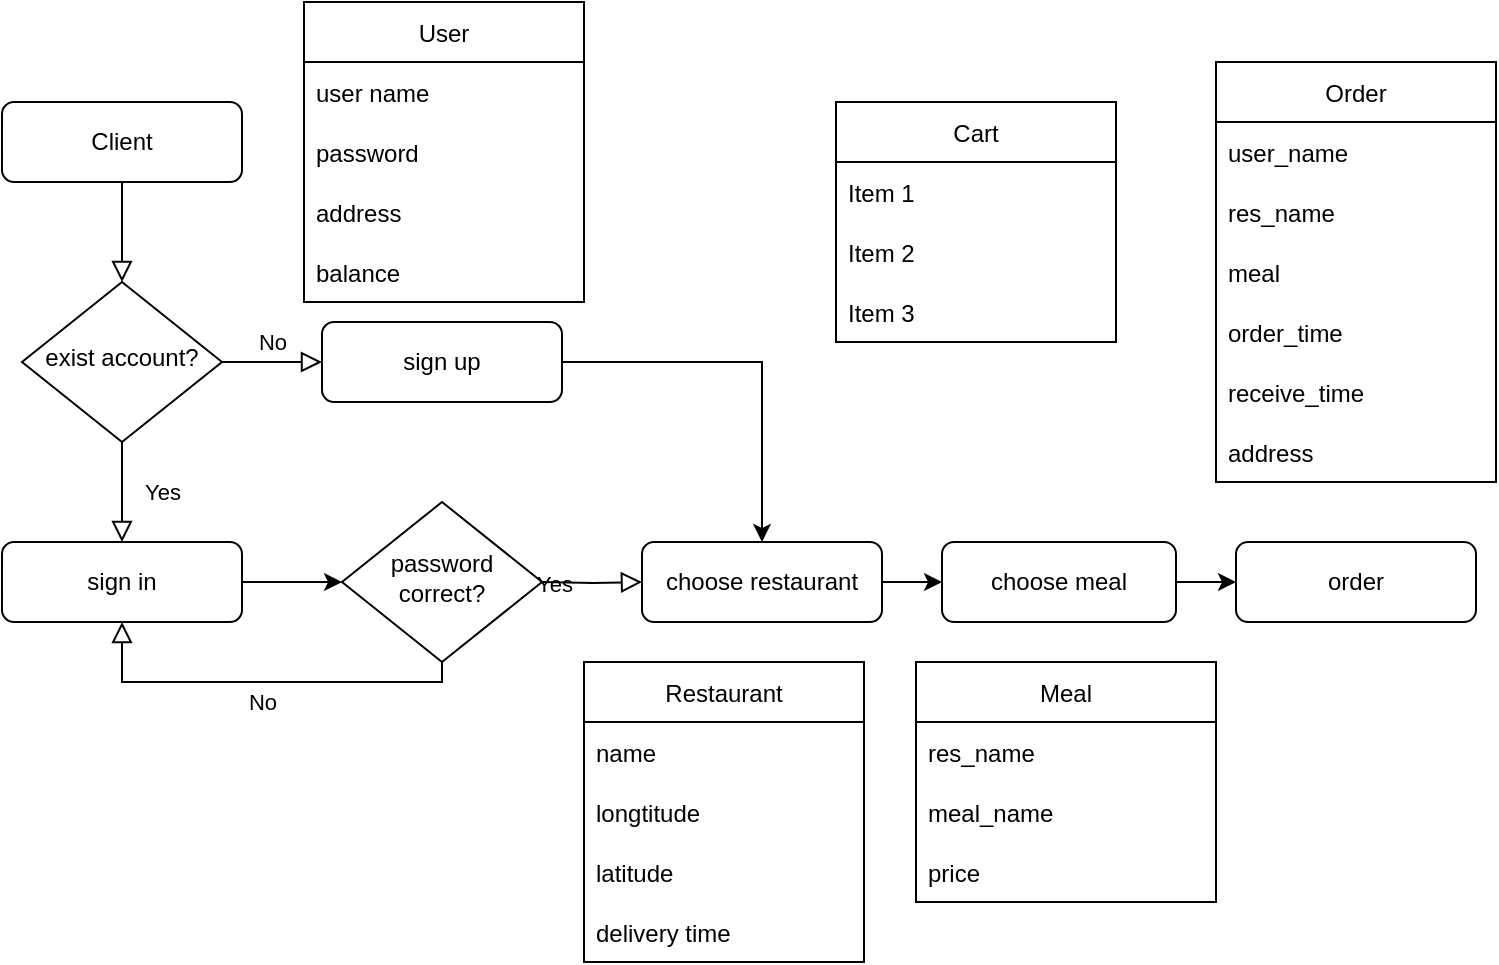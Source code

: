 <mxfile version="20.5.1" type="github">
  <diagram id="C5RBs43oDa-KdzZeNtuy" name="Page-1">
    <mxGraphModel dx="1038" dy="491" grid="1" gridSize="10" guides="1" tooltips="1" connect="1" arrows="1" fold="1" page="1" pageScale="1" pageWidth="827" pageHeight="1169" math="0" shadow="0">
      <root>
        <mxCell id="WIyWlLk6GJQsqaUBKTNV-0" />
        <mxCell id="WIyWlLk6GJQsqaUBKTNV-1" parent="WIyWlLk6GJQsqaUBKTNV-0" />
        <mxCell id="WIyWlLk6GJQsqaUBKTNV-2" value="" style="rounded=0;html=1;jettySize=auto;orthogonalLoop=1;fontSize=11;endArrow=block;endFill=0;endSize=8;strokeWidth=1;shadow=0;labelBackgroundColor=none;edgeStyle=orthogonalEdgeStyle;" parent="WIyWlLk6GJQsqaUBKTNV-1" source="WIyWlLk6GJQsqaUBKTNV-3" target="WIyWlLk6GJQsqaUBKTNV-6" edge="1">
          <mxGeometry relative="1" as="geometry" />
        </mxCell>
        <mxCell id="WIyWlLk6GJQsqaUBKTNV-3" value="Client" style="rounded=1;whiteSpace=wrap;html=1;fontSize=12;glass=0;strokeWidth=1;shadow=0;" parent="WIyWlLk6GJQsqaUBKTNV-1" vertex="1">
          <mxGeometry x="53" y="80" width="120" height="40" as="geometry" />
        </mxCell>
        <mxCell id="WIyWlLk6GJQsqaUBKTNV-4" value="Yes" style="rounded=0;html=1;jettySize=auto;orthogonalLoop=1;fontSize=11;endArrow=block;endFill=0;endSize=8;strokeWidth=1;shadow=0;labelBackgroundColor=none;edgeStyle=orthogonalEdgeStyle;entryX=0.5;entryY=0;entryDx=0;entryDy=0;" parent="WIyWlLk6GJQsqaUBKTNV-1" source="WIyWlLk6GJQsqaUBKTNV-6" target="WIyWlLk6GJQsqaUBKTNV-12" edge="1">
          <mxGeometry y="20" relative="1" as="geometry">
            <mxPoint as="offset" />
            <mxPoint x="113" y="290" as="targetPoint" />
          </mxGeometry>
        </mxCell>
        <mxCell id="WIyWlLk6GJQsqaUBKTNV-5" value="No" style="edgeStyle=orthogonalEdgeStyle;rounded=0;html=1;jettySize=auto;orthogonalLoop=1;fontSize=11;endArrow=block;endFill=0;endSize=8;strokeWidth=1;shadow=0;labelBackgroundColor=none;" parent="WIyWlLk6GJQsqaUBKTNV-1" source="WIyWlLk6GJQsqaUBKTNV-6" target="WIyWlLk6GJQsqaUBKTNV-7" edge="1">
          <mxGeometry y="10" relative="1" as="geometry">
            <mxPoint as="offset" />
          </mxGeometry>
        </mxCell>
        <mxCell id="WIyWlLk6GJQsqaUBKTNV-6" value="exist account?" style="rhombus;whiteSpace=wrap;html=1;shadow=0;fontFamily=Helvetica;fontSize=12;align=center;strokeWidth=1;spacing=6;spacingTop=-4;" parent="WIyWlLk6GJQsqaUBKTNV-1" vertex="1">
          <mxGeometry x="63" y="170" width="100" height="80" as="geometry" />
        </mxCell>
        <mxCell id="WIyWlLk6GJQsqaUBKTNV-7" value="sign up" style="rounded=1;whiteSpace=wrap;html=1;fontSize=12;glass=0;strokeWidth=1;shadow=0;" parent="WIyWlLk6GJQsqaUBKTNV-1" vertex="1">
          <mxGeometry x="213" y="190" width="120" height="40" as="geometry" />
        </mxCell>
        <mxCell id="_AFwGBq0xHgwymAxy6hC-11" value="" style="edgeStyle=orthogonalEdgeStyle;rounded=0;orthogonalLoop=1;jettySize=auto;html=1;" edge="1" parent="WIyWlLk6GJQsqaUBKTNV-1" source="WIyWlLk6GJQsqaUBKTNV-12" target="_AFwGBq0xHgwymAxy6hC-6">
          <mxGeometry relative="1" as="geometry" />
        </mxCell>
        <mxCell id="WIyWlLk6GJQsqaUBKTNV-12" value="sign in" style="rounded=1;whiteSpace=wrap;html=1;fontSize=12;glass=0;strokeWidth=1;shadow=0;" parent="WIyWlLk6GJQsqaUBKTNV-1" vertex="1">
          <mxGeometry x="53" y="300" width="120" height="40" as="geometry" />
        </mxCell>
        <mxCell id="_AFwGBq0xHgwymAxy6hC-49" value="" style="edgeStyle=orthogonalEdgeStyle;rounded=0;orthogonalLoop=1;jettySize=auto;html=1;" edge="1" parent="WIyWlLk6GJQsqaUBKTNV-1" source="_AFwGBq0xHgwymAxy6hC-2" target="_AFwGBq0xHgwymAxy6hC-48">
          <mxGeometry relative="1" as="geometry" />
        </mxCell>
        <mxCell id="_AFwGBq0xHgwymAxy6hC-2" value="choose meal" style="rounded=1;whiteSpace=wrap;html=1;fontSize=12;glass=0;strokeWidth=1;shadow=0;" vertex="1" parent="WIyWlLk6GJQsqaUBKTNV-1">
          <mxGeometry x="523" y="300" width="117" height="40" as="geometry" />
        </mxCell>
        <mxCell id="_AFwGBq0xHgwymAxy6hC-19" value="" style="edgeStyle=orthogonalEdgeStyle;rounded=0;orthogonalLoop=1;jettySize=auto;html=1;" edge="1" parent="WIyWlLk6GJQsqaUBKTNV-1" source="_AFwGBq0xHgwymAxy6hC-4" target="_AFwGBq0xHgwymAxy6hC-2">
          <mxGeometry relative="1" as="geometry" />
        </mxCell>
        <mxCell id="_AFwGBq0xHgwymAxy6hC-4" value="choose restaurant" style="rounded=1;whiteSpace=wrap;html=1;fontSize=12;glass=0;strokeWidth=1;shadow=0;" vertex="1" parent="WIyWlLk6GJQsqaUBKTNV-1">
          <mxGeometry x="373" y="300" width="120" height="40" as="geometry" />
        </mxCell>
        <mxCell id="_AFwGBq0xHgwymAxy6hC-6" value="password correct?" style="rhombus;whiteSpace=wrap;html=1;shadow=0;fontFamily=Helvetica;fontSize=12;align=center;strokeWidth=1;spacing=6;spacingTop=-4;" vertex="1" parent="WIyWlLk6GJQsqaUBKTNV-1">
          <mxGeometry x="223" y="280" width="100" height="80" as="geometry" />
        </mxCell>
        <mxCell id="_AFwGBq0xHgwymAxy6hC-16" value="No" style="edgeStyle=orthogonalEdgeStyle;rounded=0;html=1;jettySize=auto;orthogonalLoop=1;fontSize=11;endArrow=block;endFill=0;endSize=8;strokeWidth=1;shadow=0;labelBackgroundColor=none;entryX=0.5;entryY=1;entryDx=0;entryDy=0;exitX=0.5;exitY=1;exitDx=0;exitDy=0;" edge="1" parent="WIyWlLk6GJQsqaUBKTNV-1" source="_AFwGBq0xHgwymAxy6hC-6" target="WIyWlLk6GJQsqaUBKTNV-12">
          <mxGeometry y="10" relative="1" as="geometry">
            <mxPoint as="offset" />
            <mxPoint x="203" y="280" as="sourcePoint" />
            <mxPoint x="223" y="220" as="targetPoint" />
            <Array as="points">
              <mxPoint x="273" y="370" />
              <mxPoint x="113" y="370" />
            </Array>
          </mxGeometry>
        </mxCell>
        <mxCell id="_AFwGBq0xHgwymAxy6hC-17" value="Yes" style="rounded=0;html=1;jettySize=auto;orthogonalLoop=1;fontSize=11;endArrow=block;endFill=0;endSize=8;strokeWidth=1;shadow=0;labelBackgroundColor=none;edgeStyle=orthogonalEdgeStyle;entryX=0;entryY=0.5;entryDx=0;entryDy=0;" edge="1" parent="WIyWlLk6GJQsqaUBKTNV-1" target="_AFwGBq0xHgwymAxy6hC-4">
          <mxGeometry y="20" relative="1" as="geometry">
            <mxPoint as="offset" />
            <mxPoint x="323" y="320" as="sourcePoint" />
            <mxPoint x="123" y="310" as="targetPoint" />
          </mxGeometry>
        </mxCell>
        <mxCell id="_AFwGBq0xHgwymAxy6hC-18" value="" style="edgeStyle=orthogonalEdgeStyle;rounded=0;orthogonalLoop=1;jettySize=auto;html=1;exitX=1;exitY=0.5;exitDx=0;exitDy=0;" edge="1" parent="WIyWlLk6GJQsqaUBKTNV-1" source="WIyWlLk6GJQsqaUBKTNV-7" target="_AFwGBq0xHgwymAxy6hC-4">
          <mxGeometry relative="1" as="geometry">
            <mxPoint x="183" y="330" as="sourcePoint" />
            <mxPoint x="233" y="330" as="targetPoint" />
          </mxGeometry>
        </mxCell>
        <mxCell id="_AFwGBq0xHgwymAxy6hC-22" value="User" style="swimlane;fontStyle=0;childLayout=stackLayout;horizontal=1;startSize=30;horizontalStack=0;resizeParent=1;resizeParentMax=0;resizeLast=0;collapsible=1;marginBottom=0;" vertex="1" parent="WIyWlLk6GJQsqaUBKTNV-1">
          <mxGeometry x="204" y="30" width="140" height="150" as="geometry" />
        </mxCell>
        <mxCell id="_AFwGBq0xHgwymAxy6hC-23" value="user name" style="text;strokeColor=none;fillColor=none;align=left;verticalAlign=middle;spacingLeft=4;spacingRight=4;overflow=hidden;points=[[0,0.5],[1,0.5]];portConstraint=eastwest;rotatable=0;" vertex="1" parent="_AFwGBq0xHgwymAxy6hC-22">
          <mxGeometry y="30" width="140" height="30" as="geometry" />
        </mxCell>
        <mxCell id="_AFwGBq0xHgwymAxy6hC-24" value="password" style="text;strokeColor=none;fillColor=none;align=left;verticalAlign=middle;spacingLeft=4;spacingRight=4;overflow=hidden;points=[[0,0.5],[1,0.5]];portConstraint=eastwest;rotatable=0;" vertex="1" parent="_AFwGBq0xHgwymAxy6hC-22">
          <mxGeometry y="60" width="140" height="30" as="geometry" />
        </mxCell>
        <mxCell id="_AFwGBq0xHgwymAxy6hC-25" value="address" style="text;strokeColor=none;fillColor=none;align=left;verticalAlign=middle;spacingLeft=4;spacingRight=4;overflow=hidden;points=[[0,0.5],[1,0.5]];portConstraint=eastwest;rotatable=0;" vertex="1" parent="_AFwGBq0xHgwymAxy6hC-22">
          <mxGeometry y="90" width="140" height="30" as="geometry" />
        </mxCell>
        <mxCell id="_AFwGBq0xHgwymAxy6hC-43" value="balance" style="text;strokeColor=none;fillColor=none;align=left;verticalAlign=middle;spacingLeft=4;spacingRight=4;overflow=hidden;points=[[0,0.5],[1,0.5]];portConstraint=eastwest;rotatable=0;" vertex="1" parent="_AFwGBq0xHgwymAxy6hC-22">
          <mxGeometry y="120" width="140" height="30" as="geometry" />
        </mxCell>
        <mxCell id="_AFwGBq0xHgwymAxy6hC-29" value="Restaurant" style="swimlane;fontStyle=0;childLayout=stackLayout;horizontal=1;startSize=30;horizontalStack=0;resizeParent=1;resizeParentMax=0;resizeLast=0;collapsible=1;marginBottom=0;" vertex="1" parent="WIyWlLk6GJQsqaUBKTNV-1">
          <mxGeometry x="344" y="360" width="140" height="150" as="geometry" />
        </mxCell>
        <mxCell id="_AFwGBq0xHgwymAxy6hC-30" value="name" style="text;strokeColor=none;fillColor=none;align=left;verticalAlign=middle;spacingLeft=4;spacingRight=4;overflow=hidden;points=[[0,0.5],[1,0.5]];portConstraint=eastwest;rotatable=0;" vertex="1" parent="_AFwGBq0xHgwymAxy6hC-29">
          <mxGeometry y="30" width="140" height="30" as="geometry" />
        </mxCell>
        <mxCell id="_AFwGBq0xHgwymAxy6hC-31" value="longtitude" style="text;strokeColor=none;fillColor=none;align=left;verticalAlign=middle;spacingLeft=4;spacingRight=4;overflow=hidden;points=[[0,0.5],[1,0.5]];portConstraint=eastwest;rotatable=0;" vertex="1" parent="_AFwGBq0xHgwymAxy6hC-29">
          <mxGeometry y="60" width="140" height="30" as="geometry" />
        </mxCell>
        <mxCell id="_AFwGBq0xHgwymAxy6hC-63" value="latitude" style="text;strokeColor=none;fillColor=none;align=left;verticalAlign=middle;spacingLeft=4;spacingRight=4;overflow=hidden;points=[[0,0.5],[1,0.5]];portConstraint=eastwest;rotatable=0;" vertex="1" parent="_AFwGBq0xHgwymAxy6hC-29">
          <mxGeometry y="90" width="140" height="30" as="geometry" />
        </mxCell>
        <mxCell id="_AFwGBq0xHgwymAxy6hC-32" value="delivery time" style="text;strokeColor=none;fillColor=none;align=left;verticalAlign=middle;spacingLeft=4;spacingRight=4;overflow=hidden;points=[[0,0.5],[1,0.5]];portConstraint=eastwest;rotatable=0;" vertex="1" parent="_AFwGBq0xHgwymAxy6hC-29">
          <mxGeometry y="120" width="140" height="30" as="geometry" />
        </mxCell>
        <mxCell id="_AFwGBq0xHgwymAxy6hC-33" value="Meal" style="swimlane;fontStyle=0;childLayout=stackLayout;horizontal=1;startSize=30;horizontalStack=0;resizeParent=1;resizeParentMax=0;resizeLast=0;collapsible=1;marginBottom=0;" vertex="1" parent="WIyWlLk6GJQsqaUBKTNV-1">
          <mxGeometry x="510" y="360" width="150" height="120" as="geometry" />
        </mxCell>
        <mxCell id="_AFwGBq0xHgwymAxy6hC-34" value="res_name" style="text;strokeColor=none;fillColor=none;align=left;verticalAlign=middle;spacingLeft=4;spacingRight=4;overflow=hidden;points=[[0,0.5],[1,0.5]];portConstraint=eastwest;rotatable=0;" vertex="1" parent="_AFwGBq0xHgwymAxy6hC-33">
          <mxGeometry y="30" width="150" height="30" as="geometry" />
        </mxCell>
        <mxCell id="_AFwGBq0xHgwymAxy6hC-35" value="meal_name" style="text;strokeColor=none;fillColor=none;align=left;verticalAlign=middle;spacingLeft=4;spacingRight=4;overflow=hidden;points=[[0,0.5],[1,0.5]];portConstraint=eastwest;rotatable=0;" vertex="1" parent="_AFwGBq0xHgwymAxy6hC-33">
          <mxGeometry y="60" width="150" height="30" as="geometry" />
        </mxCell>
        <mxCell id="_AFwGBq0xHgwymAxy6hC-36" value="price" style="text;strokeColor=none;fillColor=none;align=left;verticalAlign=middle;spacingLeft=4;spacingRight=4;overflow=hidden;points=[[0,0.5],[1,0.5]];portConstraint=eastwest;rotatable=0;" vertex="1" parent="_AFwGBq0xHgwymAxy6hC-33">
          <mxGeometry y="90" width="150" height="30" as="geometry" />
        </mxCell>
        <mxCell id="_AFwGBq0xHgwymAxy6hC-38" value="Order" style="swimlane;fontStyle=0;childLayout=stackLayout;horizontal=1;startSize=30;horizontalStack=0;resizeParent=1;resizeParentMax=0;resizeLast=0;collapsible=1;marginBottom=0;" vertex="1" parent="WIyWlLk6GJQsqaUBKTNV-1">
          <mxGeometry x="660" y="60" width="140" height="210" as="geometry" />
        </mxCell>
        <mxCell id="_AFwGBq0xHgwymAxy6hC-39" value="user_name" style="text;strokeColor=none;fillColor=none;align=left;verticalAlign=middle;spacingLeft=4;spacingRight=4;overflow=hidden;points=[[0,0.5],[1,0.5]];portConstraint=eastwest;rotatable=0;" vertex="1" parent="_AFwGBq0xHgwymAxy6hC-38">
          <mxGeometry y="30" width="140" height="30" as="geometry" />
        </mxCell>
        <mxCell id="_AFwGBq0xHgwymAxy6hC-40" value="res_name" style="text;strokeColor=none;fillColor=none;align=left;verticalAlign=middle;spacingLeft=4;spacingRight=4;overflow=hidden;points=[[0,0.5],[1,0.5]];portConstraint=eastwest;rotatable=0;" vertex="1" parent="_AFwGBq0xHgwymAxy6hC-38">
          <mxGeometry y="60" width="140" height="30" as="geometry" />
        </mxCell>
        <mxCell id="_AFwGBq0xHgwymAxy6hC-41" value="meal" style="text;strokeColor=none;fillColor=none;align=left;verticalAlign=middle;spacingLeft=4;spacingRight=4;overflow=hidden;points=[[0,0.5],[1,0.5]];portConstraint=eastwest;rotatable=0;" vertex="1" parent="_AFwGBq0xHgwymAxy6hC-38">
          <mxGeometry y="90" width="140" height="30" as="geometry" />
        </mxCell>
        <mxCell id="_AFwGBq0xHgwymAxy6hC-42" value="order_time" style="text;strokeColor=none;fillColor=none;align=left;verticalAlign=middle;spacingLeft=4;spacingRight=4;overflow=hidden;points=[[0,0.5],[1,0.5]];portConstraint=eastwest;rotatable=0;" vertex="1" parent="_AFwGBq0xHgwymAxy6hC-38">
          <mxGeometry y="120" width="140" height="30" as="geometry" />
        </mxCell>
        <mxCell id="_AFwGBq0xHgwymAxy6hC-44" value="receive_time" style="text;strokeColor=none;fillColor=none;align=left;verticalAlign=middle;spacingLeft=4;spacingRight=4;overflow=hidden;points=[[0,0.5],[1,0.5]];portConstraint=eastwest;rotatable=0;" vertex="1" parent="_AFwGBq0xHgwymAxy6hC-38">
          <mxGeometry y="150" width="140" height="30" as="geometry" />
        </mxCell>
        <mxCell id="_AFwGBq0xHgwymAxy6hC-45" value="address" style="text;strokeColor=none;fillColor=none;align=left;verticalAlign=middle;spacingLeft=4;spacingRight=4;overflow=hidden;points=[[0,0.5],[1,0.5]];portConstraint=eastwest;rotatable=0;" vertex="1" parent="_AFwGBq0xHgwymAxy6hC-38">
          <mxGeometry y="180" width="140" height="30" as="geometry" />
        </mxCell>
        <mxCell id="_AFwGBq0xHgwymAxy6hC-48" value="order" style="rounded=1;whiteSpace=wrap;html=1;fontSize=12;glass=0;strokeWidth=1;shadow=0;" vertex="1" parent="WIyWlLk6GJQsqaUBKTNV-1">
          <mxGeometry x="670" y="300" width="120" height="40" as="geometry" />
        </mxCell>
        <mxCell id="_AFwGBq0xHgwymAxy6hC-57" value="Cart" style="swimlane;fontStyle=0;childLayout=stackLayout;horizontal=1;startSize=30;horizontalStack=0;resizeParent=1;resizeParentMax=0;resizeLast=0;collapsible=1;marginBottom=0;" vertex="1" parent="WIyWlLk6GJQsqaUBKTNV-1">
          <mxGeometry x="470" y="80" width="140" height="120" as="geometry" />
        </mxCell>
        <mxCell id="_AFwGBq0xHgwymAxy6hC-58" value="Item 1" style="text;strokeColor=none;fillColor=none;align=left;verticalAlign=middle;spacingLeft=4;spacingRight=4;overflow=hidden;points=[[0,0.5],[1,0.5]];portConstraint=eastwest;rotatable=0;" vertex="1" parent="_AFwGBq0xHgwymAxy6hC-57">
          <mxGeometry y="30" width="140" height="30" as="geometry" />
        </mxCell>
        <mxCell id="_AFwGBq0xHgwymAxy6hC-59" value="Item 2" style="text;strokeColor=none;fillColor=none;align=left;verticalAlign=middle;spacingLeft=4;spacingRight=4;overflow=hidden;points=[[0,0.5],[1,0.5]];portConstraint=eastwest;rotatable=0;" vertex="1" parent="_AFwGBq0xHgwymAxy6hC-57">
          <mxGeometry y="60" width="140" height="30" as="geometry" />
        </mxCell>
        <mxCell id="_AFwGBq0xHgwymAxy6hC-60" value="Item 3" style="text;strokeColor=none;fillColor=none;align=left;verticalAlign=middle;spacingLeft=4;spacingRight=4;overflow=hidden;points=[[0,0.5],[1,0.5]];portConstraint=eastwest;rotatable=0;" vertex="1" parent="_AFwGBq0xHgwymAxy6hC-57">
          <mxGeometry y="90" width="140" height="30" as="geometry" />
        </mxCell>
      </root>
    </mxGraphModel>
  </diagram>
</mxfile>
